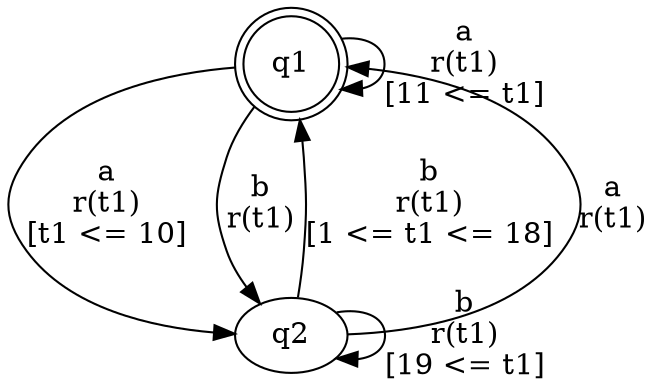 digraph L {
	qq1[label=q1 shape=doublecircle]
	qq2[label=q2]
	qq1 -> qq2[label="a\nr(t1)\n[t1 <= 10]"]
	qq2 -> qq2[label="b\nr(t1)\n[19 <= t1]"]
	qq2 -> qq1[label="b\nr(t1)\n[1 <= t1 <= 18]"]
	qq2 -> qq1[label="a\nr(t1)\n"]
	qq1 -> qq2[label="b\nr(t1)\n"]
	qq1 -> qq1[label="a\nr(t1)\n[11 <= t1]"]
}
